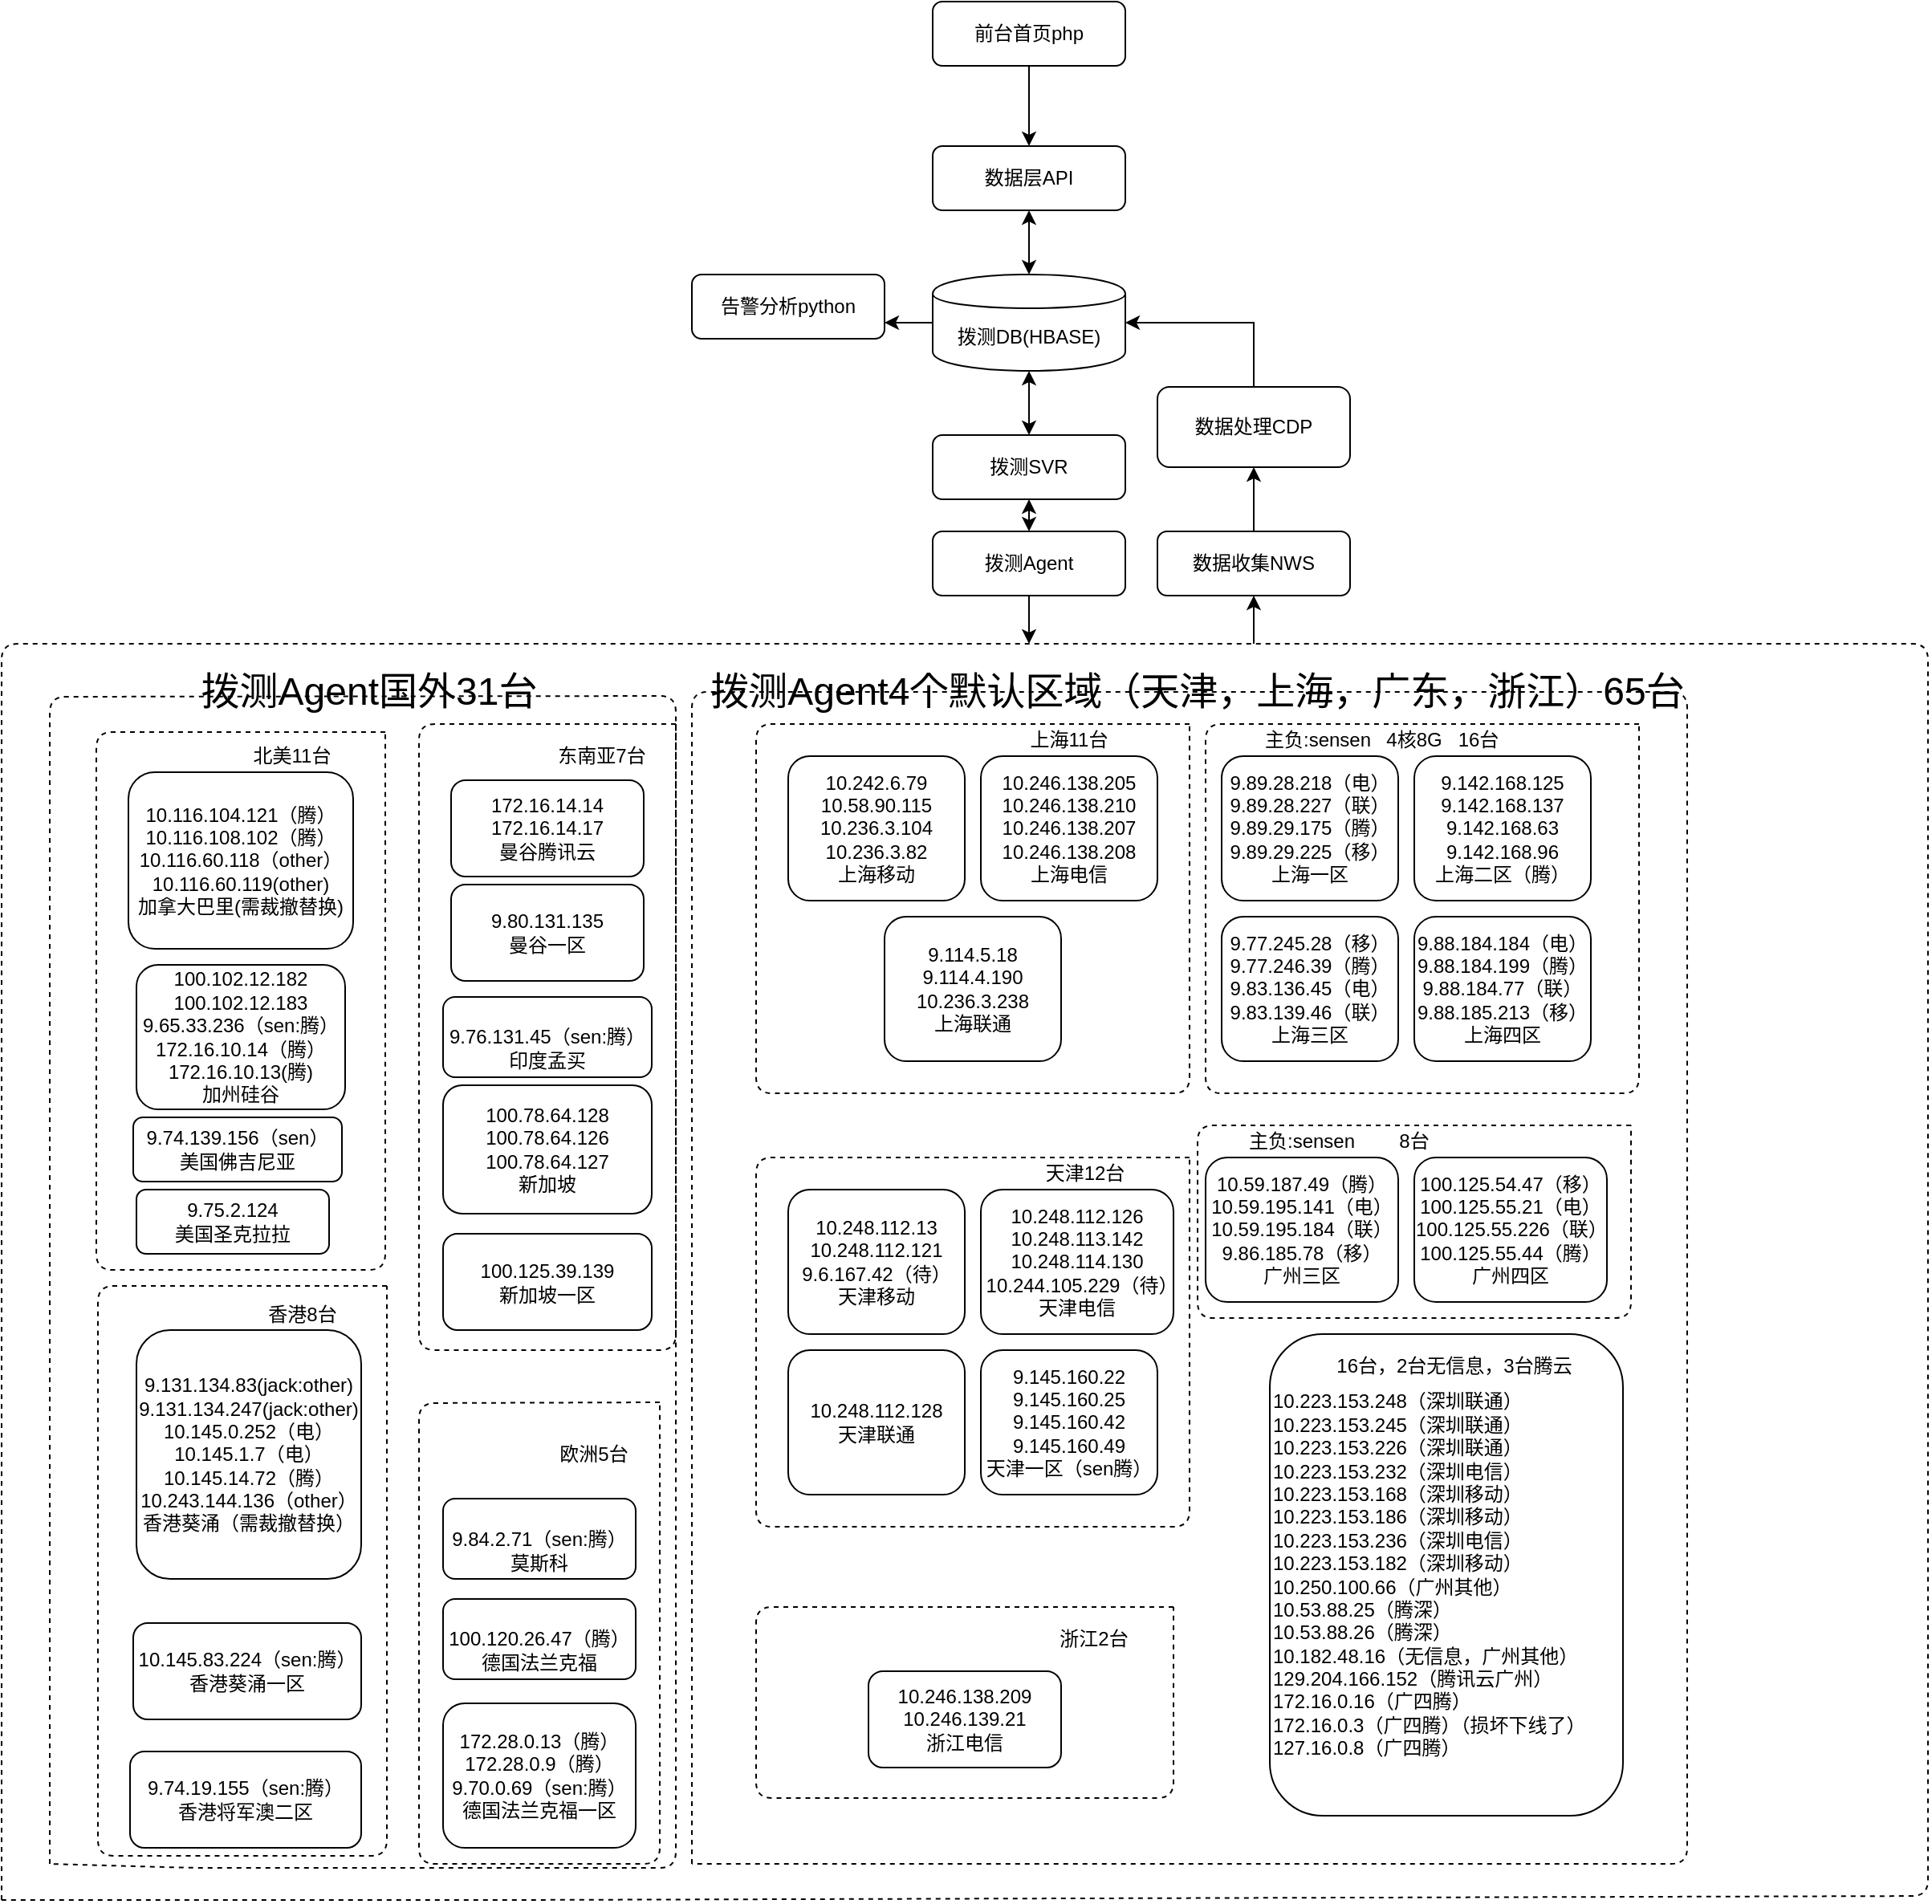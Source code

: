 <mxfile version="12.9.12" type="github">
  <diagram id="3ChKobuoZKqZvx7yNvab" name="Page-1">
    <mxGraphModel dx="1240" dy="768" grid="1" gridSize="10" guides="1" tooltips="1" connect="1" arrows="1" fold="1" page="1" pageScale="1" pageWidth="827" pageHeight="1169" math="0" shadow="0">
      <root>
        <mxCell id="0" />
        <mxCell id="1" parent="0" />
        <mxCell id="a0jC55dXt6eBEB4kqR6y-13" style="edgeStyle=orthogonalEdgeStyle;rounded=0;orthogonalLoop=1;jettySize=auto;html=1;exitX=0.5;exitY=1;exitDx=0;exitDy=0;entryX=0.5;entryY=0;entryDx=0;entryDy=0;" edge="1" parent="1" source="YTcx9iLwEz3lk8RtwIIG-1" target="a0jC55dXt6eBEB4kqR6y-1">
          <mxGeometry relative="1" as="geometry" />
        </mxCell>
        <mxCell id="YTcx9iLwEz3lk8RtwIIG-1" value="前台首页php" style="rounded=1;whiteSpace=wrap;html=1;" parent="1" vertex="1">
          <mxGeometry x="610" y="50" width="120" height="40" as="geometry" />
        </mxCell>
        <mxCell id="a0jC55dXt6eBEB4kqR6y-1" value="数据层API" style="rounded=1;whiteSpace=wrap;html=1;" vertex="1" parent="1">
          <mxGeometry x="610" y="140" width="120" height="40" as="geometry" />
        </mxCell>
        <mxCell id="a0jC55dXt6eBEB4kqR6y-16" style="edgeStyle=orthogonalEdgeStyle;rounded=0;orthogonalLoop=1;jettySize=auto;html=1;exitX=0;exitY=0.5;exitDx=0;exitDy=0;entryX=1;entryY=0.75;entryDx=0;entryDy=0;" edge="1" parent="1" source="a0jC55dXt6eBEB4kqR6y-2" target="a0jC55dXt6eBEB4kqR6y-3">
          <mxGeometry relative="1" as="geometry" />
        </mxCell>
        <mxCell id="a0jC55dXt6eBEB4kqR6y-2" value="拨测DB(HBASE)" style="shape=cylinder;whiteSpace=wrap;html=1;boundedLbl=1;backgroundOutline=1;" vertex="1" parent="1">
          <mxGeometry x="610" y="220" width="120" height="60" as="geometry" />
        </mxCell>
        <mxCell id="a0jC55dXt6eBEB4kqR6y-3" value="告警分析python" style="rounded=1;whiteSpace=wrap;html=1;" vertex="1" parent="1">
          <mxGeometry x="460" y="220" width="120" height="40" as="geometry" />
        </mxCell>
        <mxCell id="a0jC55dXt6eBEB4kqR6y-4" value="拨测SVR" style="rounded=1;whiteSpace=wrap;html=1;" vertex="1" parent="1">
          <mxGeometry x="610" y="320" width="120" height="40" as="geometry" />
        </mxCell>
        <mxCell id="a0jC55dXt6eBEB4kqR6y-5" value="拨测Agent" style="rounded=1;whiteSpace=wrap;html=1;" vertex="1" parent="1">
          <mxGeometry x="610" y="380" width="120" height="40" as="geometry" />
        </mxCell>
        <mxCell id="a0jC55dXt6eBEB4kqR6y-8" value="10.248.112.126&lt;br&gt;10.248.113.142&lt;br&gt;10.248.114.130&lt;br&gt;10.244.105.229（待）天津电信" style="rounded=1;whiteSpace=wrap;html=1;" vertex="1" parent="1">
          <mxGeometry x="640" y="790" width="120" height="90" as="geometry" />
        </mxCell>
        <mxCell id="a0jC55dXt6eBEB4kqR6y-9" value="10.248.112.128&lt;br&gt;天津联通" style="rounded=1;whiteSpace=wrap;html=1;" vertex="1" parent="1">
          <mxGeometry x="520" y="890" width="110" height="90" as="geometry" />
        </mxCell>
        <mxCell id="a0jC55dXt6eBEB4kqR6y-10" value="10.248.112.13&lt;br&gt;10.248.112.121&lt;br&gt;9.6.167.42（待）&lt;br&gt;天津移动" style="rounded=1;whiteSpace=wrap;html=1;" vertex="1" parent="1">
          <mxGeometry x="520" y="790" width="110" height="90" as="geometry" />
        </mxCell>
        <mxCell id="a0jC55dXt6eBEB4kqR6y-11" value="&lt;div&gt;10.242.6.79&lt;/div&gt;&lt;div&gt;10.58.90.115&lt;/div&gt;&lt;div&gt;10.236.3.104&lt;/div&gt;&lt;div&gt;10.236.3.82&lt;/div&gt;&lt;div&gt;上海移动&lt;/div&gt;" style="rounded=1;whiteSpace=wrap;html=1;" vertex="1" parent="1">
          <mxGeometry x="520" y="520" width="110" height="90" as="geometry" />
        </mxCell>
        <mxCell id="a0jC55dXt6eBEB4kqR6y-12" value="&lt;div&gt;10.246.138.205&lt;/div&gt;&lt;div&gt;10.246.138.210&lt;/div&gt;&lt;div&gt;10.246.138.207&lt;/div&gt;&lt;div&gt;10.246.138.208&lt;/div&gt;&lt;div&gt;上海电信&lt;/div&gt;" style="rounded=1;whiteSpace=wrap;html=1;" vertex="1" parent="1">
          <mxGeometry x="640" y="520" width="110" height="90" as="geometry" />
        </mxCell>
        <mxCell id="a0jC55dXt6eBEB4kqR6y-14" value="" style="endArrow=classic;startArrow=classic;html=1;entryX=0.5;entryY=1;entryDx=0;entryDy=0;exitX=0.5;exitY=0;exitDx=0;exitDy=0;" edge="1" parent="1" source="a0jC55dXt6eBEB4kqR6y-2" target="a0jC55dXt6eBEB4kqR6y-1">
          <mxGeometry width="50" height="50" relative="1" as="geometry">
            <mxPoint x="700" y="440" as="sourcePoint" />
            <mxPoint x="750" y="390" as="targetPoint" />
          </mxGeometry>
        </mxCell>
        <mxCell id="a0jC55dXt6eBEB4kqR6y-15" value="" style="endArrow=classic;startArrow=classic;html=1;entryX=0.5;entryY=1;entryDx=0;entryDy=0;exitX=0.5;exitY=0;exitDx=0;exitDy=0;" edge="1" parent="1" source="a0jC55dXt6eBEB4kqR6y-4" target="a0jC55dXt6eBEB4kqR6y-2">
          <mxGeometry width="50" height="50" relative="1" as="geometry">
            <mxPoint x="700" y="440" as="sourcePoint" />
            <mxPoint x="750" y="390" as="targetPoint" />
          </mxGeometry>
        </mxCell>
        <mxCell id="a0jC55dXt6eBEB4kqR6y-17" value="" style="endArrow=classic;startArrow=classic;html=1;entryX=0.5;entryY=1;entryDx=0;entryDy=0;exitX=0.5;exitY=0;exitDx=0;exitDy=0;" edge="1" parent="1" source="a0jC55dXt6eBEB4kqR6y-5" target="a0jC55dXt6eBEB4kqR6y-4">
          <mxGeometry width="50" height="50" relative="1" as="geometry">
            <mxPoint x="700" y="440" as="sourcePoint" />
            <mxPoint x="750" y="390" as="targetPoint" />
          </mxGeometry>
        </mxCell>
        <mxCell id="a0jC55dXt6eBEB4kqR6y-18" value="&lt;div&gt;9.114.5.18&lt;/div&gt;&lt;div&gt;9.114.4.190&lt;/div&gt;&lt;div&gt;10.236.3.238&lt;/div&gt;&lt;div&gt;上海联通&lt;/div&gt;" style="rounded=1;whiteSpace=wrap;html=1;" vertex="1" parent="1">
          <mxGeometry x="580" y="620" width="110" height="90" as="geometry" />
        </mxCell>
        <mxCell id="a0jC55dXt6eBEB4kqR6y-19" value="&lt;div&gt;9.89.28.218（电）&lt;/div&gt;&lt;div&gt;9.89.28.227（联）&lt;/div&gt;&lt;div&gt;9.89.29.175（腾）&lt;/div&gt;&lt;div&gt;9.89.29.225（移）&lt;/div&gt;&lt;div&gt;上海一区&lt;/div&gt;" style="rounded=1;whiteSpace=wrap;html=1;" vertex="1" parent="1">
          <mxGeometry x="790" y="520" width="110" height="90" as="geometry" />
        </mxCell>
        <mxCell id="a0jC55dXt6eBEB4kqR6y-20" value="&lt;div&gt;9.142.168.125&lt;/div&gt;&lt;div&gt;9.142.168.137&lt;/div&gt;&lt;div&gt;9.142.168.63&lt;/div&gt;&lt;div&gt;9.142.168.96&lt;/div&gt;&lt;div&gt;上海二区（腾）&lt;/div&gt;" style="rounded=1;whiteSpace=wrap;html=1;" vertex="1" parent="1">
          <mxGeometry x="910" y="520" width="110" height="90" as="geometry" />
        </mxCell>
        <mxCell id="a0jC55dXt6eBEB4kqR6y-21" value="4核8G" style="text;html=1;strokeColor=none;fillColor=none;align=center;verticalAlign=middle;whiteSpace=wrap;rounded=0;" vertex="1" parent="1">
          <mxGeometry x="890" y="500" width="40" height="20" as="geometry" />
        </mxCell>
        <mxCell id="a0jC55dXt6eBEB4kqR6y-22" value="&lt;div&gt;9.77.245.28（移）&lt;/div&gt;&lt;div&gt;9.77.246.39（腾）&lt;/div&gt;&lt;div&gt;9.83.136.45（电）&lt;/div&gt;&lt;div&gt;9.83.139.46（联）&lt;/div&gt;&lt;div&gt;上海三区&lt;/div&gt;" style="rounded=1;whiteSpace=wrap;html=1;" vertex="1" parent="1">
          <mxGeometry x="790" y="620" width="110" height="90" as="geometry" />
        </mxCell>
        <mxCell id="a0jC55dXt6eBEB4kqR6y-23" value="主负:sensen" style="text;html=1;strokeColor=none;fillColor=none;align=center;verticalAlign=middle;whiteSpace=wrap;rounded=0;" vertex="1" parent="1">
          <mxGeometry x="800" y="500" width="100" height="20" as="geometry" />
        </mxCell>
        <mxCell id="a0jC55dXt6eBEB4kqR6y-25" value="&lt;div&gt;9.88.184.184（电）&lt;/div&gt;&lt;div&gt;9.88.184.199（腾）&lt;/div&gt;&lt;div&gt;9.88.184.77（联）&lt;/div&gt;&lt;div&gt;9.88.185.213（移）&lt;/div&gt;&lt;div&gt;上海四区&lt;/div&gt;" style="rounded=1;whiteSpace=wrap;html=1;" vertex="1" parent="1">
          <mxGeometry x="910" y="620" width="110" height="90" as="geometry" />
        </mxCell>
        <mxCell id="a0jC55dXt6eBEB4kqR6y-26" value="" style="endArrow=none;dashed=1;html=1;" edge="1" parent="1">
          <mxGeometry width="50" height="50" relative="1" as="geometry">
            <mxPoint x="1050" y="500" as="sourcePoint" />
            <mxPoint x="1050" y="500" as="targetPoint" />
            <Array as="points">
              <mxPoint x="780" y="500" />
              <mxPoint x="780" y="730" />
              <mxPoint x="1050" y="730" />
            </Array>
          </mxGeometry>
        </mxCell>
        <mxCell id="a0jC55dXt6eBEB4kqR6y-27" value="" style="endArrow=none;dashed=1;html=1;" edge="1" parent="1">
          <mxGeometry width="50" height="50" relative="1" as="geometry">
            <mxPoint x="770" y="500" as="sourcePoint" />
            <mxPoint x="770" y="500" as="targetPoint" />
            <Array as="points">
              <mxPoint x="500" y="500" />
              <mxPoint x="500" y="730" />
              <mxPoint x="770" y="730" />
            </Array>
          </mxGeometry>
        </mxCell>
        <mxCell id="a0jC55dXt6eBEB4kqR6y-28" value="" style="endArrow=none;dashed=1;html=1;" edge="1" parent="1">
          <mxGeometry width="50" height="50" relative="1" as="geometry">
            <mxPoint x="770" y="770" as="sourcePoint" />
            <mxPoint x="770" y="770" as="targetPoint" />
            <Array as="points">
              <mxPoint x="500" y="770" />
              <mxPoint x="500" y="1000" />
              <mxPoint x="770" y="1000" />
            </Array>
          </mxGeometry>
        </mxCell>
        <mxCell id="a0jC55dXt6eBEB4kqR6y-29" value="天津12台" style="text;html=1;strokeColor=none;fillColor=none;align=center;verticalAlign=middle;whiteSpace=wrap;rounded=0;" vertex="1" parent="1">
          <mxGeometry x="670" y="770" width="70" height="20" as="geometry" />
        </mxCell>
        <mxCell id="a0jC55dXt6eBEB4kqR6y-31" value="16台" style="text;html=1;strokeColor=none;fillColor=none;align=center;verticalAlign=middle;whiteSpace=wrap;rounded=0;" vertex="1" parent="1">
          <mxGeometry x="930" y="500" width="40" height="20" as="geometry" />
        </mxCell>
        <mxCell id="a0jC55dXt6eBEB4kqR6y-32" value="上海11台" style="text;html=1;strokeColor=none;fillColor=none;align=center;verticalAlign=middle;whiteSpace=wrap;rounded=0;" vertex="1" parent="1">
          <mxGeometry x="660" y="500" width="70" height="20" as="geometry" />
        </mxCell>
        <mxCell id="a0jC55dXt6eBEB4kqR6y-34" value="&lt;div&gt;&lt;br&gt;&lt;/div&gt;&lt;div&gt;10.59.187.49（腾）&lt;/div&gt;&lt;div&gt;10.59.195.141（电）&lt;/div&gt;&lt;div&gt;10.59.195.184（联）&lt;/div&gt;&lt;div&gt;9.86.185.78（移）&lt;/div&gt;&lt;div&gt;广州三区&lt;/div&gt;&lt;div&gt;&lt;br&gt;&lt;/div&gt;" style="rounded=1;whiteSpace=wrap;html=1;align=center;" vertex="1" parent="1">
          <mxGeometry x="780" y="770" width="120" height="90" as="geometry" />
        </mxCell>
        <mxCell id="a0jC55dXt6eBEB4kqR6y-35" value="&lt;div&gt;&lt;div&gt;100.125.54.47（移）&lt;/div&gt;&lt;div&gt;100.125.55.21（电）&lt;/div&gt;&lt;div&gt;100.125.55.226（联）&lt;/div&gt;&lt;div&gt;100.125.55.44（腾）&lt;/div&gt;&lt;/div&gt;&lt;div&gt;广州四区&lt;/div&gt;" style="rounded=1;whiteSpace=wrap;html=1;" vertex="1" parent="1">
          <mxGeometry x="910" y="770" width="120" height="90" as="geometry" />
        </mxCell>
        <mxCell id="a0jC55dXt6eBEB4kqR6y-36" value="&lt;div&gt;&lt;div&gt;10.223.153.248（深圳联通）&lt;/div&gt;&lt;div&gt;10.223.153.245（深圳联通）&lt;/div&gt;&lt;div&gt;10.223.153.226（深圳联通）&lt;/div&gt;&lt;div&gt;10.223.153.232（深圳电信）&lt;/div&gt;&lt;div&gt;10.223.153.168（深圳移动）&lt;/div&gt;&lt;div&gt;10.223.153.186（深圳移动）&lt;/div&gt;&lt;div&gt;10.223.153.236（深圳电信）&lt;/div&gt;&lt;div&gt;10.223.153.182（深圳移动）&lt;/div&gt;&lt;div&gt;10.250.100.66（广州其他）&lt;/div&gt;&lt;div&gt;10.53.88.25（腾深）&lt;/div&gt;&lt;div&gt;10.53.88.26（腾深）&lt;/div&gt;&lt;/div&gt;&lt;div&gt;10.182.48.16（无信息，广州其他）&lt;/div&gt;&lt;div&gt;129.204.166.152（腾讯云广州）&lt;/div&gt;&lt;div&gt;172.16.0.16（广四腾）&lt;/div&gt;&lt;div&gt;172.16.0.3（广四腾）（损坏下线了）&lt;/div&gt;&lt;div&gt;127.16.0.8（广四腾）&lt;/div&gt;" style="rounded=1;whiteSpace=wrap;html=1;align=left;" vertex="1" parent="1">
          <mxGeometry x="820" y="880" width="220" height="300" as="geometry" />
        </mxCell>
        <mxCell id="a0jC55dXt6eBEB4kqR6y-37" value="" style="endArrow=none;dashed=1;html=1;" edge="1" parent="1">
          <mxGeometry width="50" height="50" relative="1" as="geometry">
            <mxPoint x="460" y="1210" as="sourcePoint" />
            <mxPoint x="460" y="1210" as="targetPoint" />
            <Array as="points">
              <mxPoint x="460" y="480" />
              <mxPoint x="1080" y="480" />
              <mxPoint x="1080" y="1210" />
              <mxPoint x="780" y="1210" />
            </Array>
          </mxGeometry>
        </mxCell>
        <mxCell id="a0jC55dXt6eBEB4kqR6y-41" value="" style="endArrow=classic;html=1;exitX=0.5;exitY=1;exitDx=0;exitDy=0;" edge="1" parent="1" source="a0jC55dXt6eBEB4kqR6y-5">
          <mxGeometry width="50" height="50" relative="1" as="geometry">
            <mxPoint x="550" y="440" as="sourcePoint" />
            <mxPoint x="670" y="450" as="targetPoint" />
          </mxGeometry>
        </mxCell>
        <mxCell id="a0jC55dXt6eBEB4kqR6y-42" value="16台，2台无信息，3台腾云" style="text;html=1;strokeColor=none;fillColor=none;align=center;verticalAlign=middle;whiteSpace=wrap;rounded=0;" vertex="1" parent="1">
          <mxGeometry x="850" y="890" width="170" height="20" as="geometry" />
        </mxCell>
        <mxCell id="a0jC55dXt6eBEB4kqR6y-43" value="8台" style="text;html=1;strokeColor=none;fillColor=none;align=center;verticalAlign=middle;whiteSpace=wrap;rounded=0;" vertex="1" parent="1">
          <mxGeometry x="890" y="750" width="40" height="20" as="geometry" />
        </mxCell>
        <mxCell id="a0jC55dXt6eBEB4kqR6y-44" value="" style="endArrow=none;dashed=1;html=1;" edge="1" parent="1">
          <mxGeometry width="50" height="50" relative="1" as="geometry">
            <mxPoint x="1045" y="750" as="sourcePoint" />
            <mxPoint x="1045" y="750" as="targetPoint" />
            <Array as="points">
              <mxPoint x="775" y="750" />
              <mxPoint x="775" y="870" />
              <mxPoint x="1045" y="870" />
            </Array>
          </mxGeometry>
        </mxCell>
        <mxCell id="a0jC55dXt6eBEB4kqR6y-45" value="主负:sensen" style="text;html=1;strokeColor=none;fillColor=none;align=center;verticalAlign=middle;whiteSpace=wrap;rounded=0;" vertex="1" parent="1">
          <mxGeometry x="790" y="750" width="100" height="20" as="geometry" />
        </mxCell>
        <mxCell id="a0jC55dXt6eBEB4kqR6y-46" value="&lt;div&gt;9.145.160.22&lt;/div&gt;&lt;div&gt;9.145.160.25&lt;/div&gt;&lt;div&gt;9.145.160.42&lt;/div&gt;&lt;div&gt;9.145.160.49&lt;/div&gt;天津一区（sen腾）" style="rounded=1;whiteSpace=wrap;html=1;" vertex="1" parent="1">
          <mxGeometry x="640" y="890" width="110" height="90" as="geometry" />
        </mxCell>
        <mxCell id="a0jC55dXt6eBEB4kqR6y-47" value="&lt;div&gt;10.246.138.209&lt;/div&gt;&lt;div&gt;10.246.139.21&lt;/div&gt;&lt;div&gt;浙江电信&lt;/div&gt;" style="rounded=1;whiteSpace=wrap;html=1;" vertex="1" parent="1">
          <mxGeometry x="570" y="1090" width="120" height="60" as="geometry" />
        </mxCell>
        <mxCell id="a0jC55dXt6eBEB4kqR6y-48" value="浙江2台" style="text;html=1;strokeColor=none;fillColor=none;align=center;verticalAlign=middle;whiteSpace=wrap;rounded=0;" vertex="1" parent="1">
          <mxGeometry x="672.5" y="1060" width="75" height="20" as="geometry" />
        </mxCell>
        <mxCell id="a0jC55dXt6eBEB4kqR6y-52" value="" style="endArrow=none;dashed=1;html=1;" edge="1" parent="1">
          <mxGeometry width="50" height="50" relative="1" as="geometry">
            <mxPoint x="760" y="1050" as="sourcePoint" />
            <mxPoint x="760" y="1050" as="targetPoint" />
            <Array as="points">
              <mxPoint x="500" y="1050" />
              <mxPoint x="500" y="1169" />
              <mxPoint x="760" y="1169" />
            </Array>
          </mxGeometry>
        </mxCell>
        <mxCell id="a0jC55dXt6eBEB4kqR6y-38" value="&lt;font style=&quot;font-size: 24px&quot;&gt;拨测Agent4个默认区域（天津，上海，广东，浙江）65台&lt;/font&gt;" style="text;html=1;strokeColor=none;fillColor=none;align=center;verticalAlign=middle;whiteSpace=wrap;rounded=0;" vertex="1" parent="1">
          <mxGeometry x="470" y="470" width="610" height="20" as="geometry" />
        </mxCell>
        <mxCell id="a0jC55dXt6eBEB4kqR6y-55" value="172.16.14.14&lt;br&gt;172.16.14.17&lt;br&gt;曼谷腾讯云" style="rounded=1;whiteSpace=wrap;html=1;" vertex="1" parent="1">
          <mxGeometry x="310" y="535" width="120" height="60" as="geometry" />
        </mxCell>
        <mxCell id="a0jC55dXt6eBEB4kqR6y-56" value="&lt;div&gt;9.80.131.135&lt;/div&gt;&lt;div&gt;曼谷一区&lt;/div&gt;" style="rounded=1;whiteSpace=wrap;html=1;" vertex="1" parent="1">
          <mxGeometry x="310" y="600" width="120" height="60" as="geometry" />
        </mxCell>
        <mxCell id="a0jC55dXt6eBEB4kqR6y-57" value="&lt;div&gt;10.116.104.121（腾）&lt;/div&gt;&lt;div&gt;10.116.108.102（腾）&lt;/div&gt;&lt;div&gt;10.116.60.118（other）&lt;/div&gt;&lt;div&gt;10.116.60.119(other)&lt;/div&gt;&lt;div&gt;加拿大巴里(需裁撤替换)&lt;/div&gt;" style="rounded=1;whiteSpace=wrap;html=1;" vertex="1" parent="1">
          <mxGeometry x="109" y="530" width="140" height="110" as="geometry" />
        </mxCell>
        <mxCell id="a0jC55dXt6eBEB4kqR6y-58" value="&lt;div&gt;100.102.12.182&lt;/div&gt;&lt;div&gt;100.102.12.183&lt;/div&gt;&lt;div&gt;9.65.33.236（sen:腾）&lt;br&gt;&lt;/div&gt;&lt;div&gt;172.16.10.14（腾）&lt;/div&gt;&lt;div&gt;172.16.10.13(腾)&lt;/div&gt;&lt;div&gt;加州硅谷&lt;/div&gt;" style="rounded=1;whiteSpace=wrap;html=1;" vertex="1" parent="1">
          <mxGeometry x="114" y="650" width="130" height="90" as="geometry" />
        </mxCell>
        <mxCell id="a0jC55dXt6eBEB4kqR6y-59" value="&lt;div&gt;&lt;br&gt;&lt;/div&gt;&lt;div&gt;100.120.26.47（腾）&lt;/div&gt;&lt;div&gt;德国法兰克福&lt;/div&gt;" style="rounded=1;whiteSpace=wrap;html=1;" vertex="1" parent="1">
          <mxGeometry x="305" y="1045" width="120" height="50" as="geometry" />
        </mxCell>
        <mxCell id="a0jC55dXt6eBEB4kqR6y-60" value="&lt;div&gt;172.28.0.13（腾）&lt;/div&gt;&lt;div&gt;172.28.0.9（腾）&lt;/div&gt;&lt;div&gt;9.70.0.69（sen:腾）&lt;/div&gt;&lt;div&gt;德国法兰克福一区&lt;/div&gt;" style="rounded=1;whiteSpace=wrap;html=1;" vertex="1" parent="1">
          <mxGeometry x="305" y="1110" width="120" height="90" as="geometry" />
        </mxCell>
        <mxCell id="a0jC55dXt6eBEB4kqR6y-61" value="&lt;div&gt;&lt;br&gt;&lt;/div&gt;&lt;div&gt;9.84.2.71（sen:腾）&lt;/div&gt;&lt;div&gt;莫斯科&lt;/div&gt;" style="rounded=1;whiteSpace=wrap;html=1;" vertex="1" parent="1">
          <mxGeometry x="305" y="982.5" width="120" height="50" as="geometry" />
        </mxCell>
        <mxCell id="a0jC55dXt6eBEB4kqR6y-62" value="&lt;div&gt;&lt;br&gt;&lt;/div&gt;&lt;div&gt;9.76.131.45（sen:腾）&lt;/div&gt;&lt;div&gt;印度孟买&lt;/div&gt;" style="rounded=1;whiteSpace=wrap;html=1;" vertex="1" parent="1">
          <mxGeometry x="305" y="670" width="130" height="50" as="geometry" />
        </mxCell>
        <mxCell id="a0jC55dXt6eBEB4kqR6y-64" value="&lt;div&gt;9.75.2.124&lt;/div&gt;&lt;div&gt;美国圣克拉拉&lt;/div&gt;" style="rounded=1;whiteSpace=wrap;html=1;" vertex="1" parent="1">
          <mxGeometry x="114" y="790" width="120" height="40" as="geometry" />
        </mxCell>
        <mxCell id="a0jC55dXt6eBEB4kqR6y-65" value="&lt;div&gt;100.78.64.128&lt;/div&gt;&lt;div&gt;100.78.64.126&lt;/div&gt;&lt;div&gt;100.78.64.127&lt;/div&gt;&lt;div&gt;新加坡&lt;/div&gt;" style="rounded=1;whiteSpace=wrap;html=1;" vertex="1" parent="1">
          <mxGeometry x="305" y="725" width="130" height="80" as="geometry" />
        </mxCell>
        <mxCell id="a0jC55dXt6eBEB4kqR6y-66" value="&lt;div&gt;100.125.39.139&lt;/div&gt;&lt;div&gt;新加坡一区&lt;/div&gt;" style="rounded=1;whiteSpace=wrap;html=1;" vertex="1" parent="1">
          <mxGeometry x="305" y="817.5" width="130" height="60" as="geometry" />
        </mxCell>
        <mxCell id="a0jC55dXt6eBEB4kqR6y-67" value="&lt;div&gt;9.74.139.156（sen）&lt;/div&gt;&lt;div&gt;美国佛吉尼亚&lt;/div&gt;" style="rounded=1;whiteSpace=wrap;html=1;" vertex="1" parent="1">
          <mxGeometry x="112" y="745" width="130" height="40" as="geometry" />
        </mxCell>
        <mxCell id="a0jC55dXt6eBEB4kqR6y-68" value="&lt;div&gt;9.131.134.83(jack:other)&lt;/div&gt;&lt;div&gt;9.131.134.247(jack:other)&lt;/div&gt;&lt;div&gt;10.145.0.252（电）&lt;/div&gt;&lt;div&gt;10.145.1.7（电）&lt;/div&gt;&lt;div&gt;10.145.14.72（腾）&lt;/div&gt;&lt;div&gt;10.243.144.136（other）&lt;/div&gt;&lt;div&gt;香港葵涌（需裁撤替换）&lt;/div&gt;" style="rounded=1;whiteSpace=wrap;html=1;" vertex="1" parent="1">
          <mxGeometry x="114" y="877.5" width="140" height="155" as="geometry" />
        </mxCell>
        <mxCell id="a0jC55dXt6eBEB4kqR6y-69" value="&lt;div&gt;10.145.83.224（sen:腾）&lt;br&gt;&lt;/div&gt;&lt;div&gt;香港葵涌一区&lt;/div&gt;" style="rounded=1;whiteSpace=wrap;html=1;" vertex="1" parent="1">
          <mxGeometry x="112" y="1060" width="142" height="60" as="geometry" />
        </mxCell>
        <mxCell id="a0jC55dXt6eBEB4kqR6y-70" value="&lt;div&gt;9.74.19.155（sen:腾）&lt;/div&gt;&lt;div&gt;香港将军澳二区&lt;/div&gt;" style="rounded=1;whiteSpace=wrap;html=1;" vertex="1" parent="1">
          <mxGeometry x="110" y="1140" width="144" height="60" as="geometry" />
        </mxCell>
        <mxCell id="a0jC55dXt6eBEB4kqR6y-71" value="" style="endArrow=none;dashed=1;html=1;" edge="1" parent="1">
          <mxGeometry width="50" height="50" relative="1" as="geometry">
            <mxPoint x="270" y="850" as="sourcePoint" />
            <mxPoint x="270" y="850" as="targetPoint" />
            <Array as="points">
              <mxPoint x="90" y="850" />
              <mxPoint x="90" y="1205" />
              <mxPoint x="270" y="1205" />
            </Array>
          </mxGeometry>
        </mxCell>
        <mxCell id="a0jC55dXt6eBEB4kqR6y-72" value="香港8台" style="text;html=1;strokeColor=none;fillColor=none;align=center;verticalAlign=middle;whiteSpace=wrap;rounded=0;" vertex="1" parent="1">
          <mxGeometry x="190" y="857.5" width="55" height="20" as="geometry" />
        </mxCell>
        <mxCell id="a0jC55dXt6eBEB4kqR6y-73" value="" style="endArrow=none;dashed=1;html=1;" edge="1" parent="1">
          <mxGeometry width="50" height="50" relative="1" as="geometry">
            <mxPoint x="269" y="505" as="sourcePoint" />
            <mxPoint x="269" y="505" as="targetPoint" />
            <Array as="points">
              <mxPoint x="89" y="505" />
              <mxPoint x="89" y="840" />
              <mxPoint x="269" y="840" />
            </Array>
          </mxGeometry>
        </mxCell>
        <mxCell id="a0jC55dXt6eBEB4kqR6y-74" value="北美11台" style="text;html=1;strokeColor=none;fillColor=none;align=center;verticalAlign=middle;whiteSpace=wrap;rounded=0;" vertex="1" parent="1">
          <mxGeometry x="180" y="510" width="62" height="20" as="geometry" />
        </mxCell>
        <mxCell id="a0jC55dXt6eBEB4kqR6y-75" value="" style="endArrow=none;dashed=1;html=1;" edge="1" parent="1">
          <mxGeometry width="50" height="50" relative="1" as="geometry">
            <mxPoint x="450" y="500" as="sourcePoint" />
            <mxPoint x="450" y="500" as="targetPoint" />
            <Array as="points">
              <mxPoint x="290" y="500" />
              <mxPoint x="290" y="890" />
              <mxPoint x="450" y="890" />
            </Array>
          </mxGeometry>
        </mxCell>
        <mxCell id="a0jC55dXt6eBEB4kqR6y-76" value="" style="endArrow=none;dashed=1;html=1;" edge="1" parent="1">
          <mxGeometry width="50" height="50" relative="1" as="geometry">
            <mxPoint x="440" y="922.5" as="sourcePoint" />
            <mxPoint x="440" y="922.5" as="targetPoint" />
            <Array as="points">
              <mxPoint x="290" y="923" />
              <mxPoint x="290" y="1210" />
              <mxPoint x="440" y="1210" />
            </Array>
          </mxGeometry>
        </mxCell>
        <mxCell id="a0jC55dXt6eBEB4kqR6y-78" value="东南亚7台" style="text;html=1;strokeColor=none;fillColor=none;align=center;verticalAlign=middle;whiteSpace=wrap;rounded=0;" vertex="1" parent="1">
          <mxGeometry x="373" y="510" width="62" height="20" as="geometry" />
        </mxCell>
        <mxCell id="a0jC55dXt6eBEB4kqR6y-79" value="欧洲5台" style="text;html=1;strokeColor=none;fillColor=none;align=center;verticalAlign=middle;whiteSpace=wrap;rounded=0;" vertex="1" parent="1">
          <mxGeometry x="368" y="945" width="62" height="20" as="geometry" />
        </mxCell>
        <mxCell id="a0jC55dXt6eBEB4kqR6y-80" value="" style="endArrow=none;dashed=1;html=1;" edge="1" parent="1">
          <mxGeometry width="50" height="50" relative="1" as="geometry">
            <mxPoint x="60" y="1210" as="sourcePoint" />
            <mxPoint x="60" y="1210" as="targetPoint" />
            <Array as="points">
              <mxPoint x="60" y="483" />
              <mxPoint x="450" y="482.5" />
              <mxPoint x="450" y="1212.5" />
              <mxPoint x="150" y="1212.5" />
            </Array>
          </mxGeometry>
        </mxCell>
        <mxCell id="a0jC55dXt6eBEB4kqR6y-81" value="&lt;font style=&quot;font-size: 24px&quot;&gt;拨测Agent国外31台&lt;/font&gt;" style="text;html=1;strokeColor=none;fillColor=none;align=center;verticalAlign=middle;whiteSpace=wrap;rounded=0;" vertex="1" parent="1">
          <mxGeometry x="114" y="470" width="290" height="20" as="geometry" />
        </mxCell>
        <mxCell id="a0jC55dXt6eBEB4kqR6y-82" value="" style="endArrow=none;dashed=1;html=1;" edge="1" parent="1">
          <mxGeometry width="50" height="50" relative="1" as="geometry">
            <mxPoint x="30" y="1232.5" as="sourcePoint" />
            <mxPoint x="30" y="1232.5" as="targetPoint" />
            <Array as="points">
              <mxPoint x="30" y="450" />
              <mxPoint x="1230" y="450" />
              <mxPoint x="1230" y="1230" />
              <mxPoint x="350" y="1232.5" />
            </Array>
          </mxGeometry>
        </mxCell>
        <mxCell id="a0jC55dXt6eBEB4kqR6y-86" style="edgeStyle=orthogonalEdgeStyle;rounded=0;orthogonalLoop=1;jettySize=auto;html=1;exitX=0.5;exitY=0;exitDx=0;exitDy=0;entryX=0.5;entryY=1;entryDx=0;entryDy=0;" edge="1" parent="1" source="a0jC55dXt6eBEB4kqR6y-83" target="a0jC55dXt6eBEB4kqR6y-85">
          <mxGeometry relative="1" as="geometry" />
        </mxCell>
        <mxCell id="a0jC55dXt6eBEB4kqR6y-83" value="数据收集NWS" style="rounded=1;whiteSpace=wrap;html=1;" vertex="1" parent="1">
          <mxGeometry x="750" y="380" width="120" height="40" as="geometry" />
        </mxCell>
        <mxCell id="a0jC55dXt6eBEB4kqR6y-84" value="" style="endArrow=classic;html=1;entryX=0.5;entryY=1;entryDx=0;entryDy=0;" edge="1" parent="1" target="a0jC55dXt6eBEB4kqR6y-83">
          <mxGeometry width="50" height="50" relative="1" as="geometry">
            <mxPoint x="810" y="450" as="sourcePoint" />
            <mxPoint x="660" y="420" as="targetPoint" />
          </mxGeometry>
        </mxCell>
        <mxCell id="a0jC55dXt6eBEB4kqR6y-87" style="edgeStyle=orthogonalEdgeStyle;rounded=0;orthogonalLoop=1;jettySize=auto;html=1;exitX=0.5;exitY=0;exitDx=0;exitDy=0;entryX=1;entryY=0.5;entryDx=0;entryDy=0;" edge="1" parent="1" source="a0jC55dXt6eBEB4kqR6y-85" target="a0jC55dXt6eBEB4kqR6y-2">
          <mxGeometry relative="1" as="geometry" />
        </mxCell>
        <mxCell id="a0jC55dXt6eBEB4kqR6y-85" value="数据处理CDP" style="rounded=1;whiteSpace=wrap;html=1;" vertex="1" parent="1">
          <mxGeometry x="750" y="290" width="120" height="50" as="geometry" />
        </mxCell>
      </root>
    </mxGraphModel>
  </diagram>
</mxfile>
